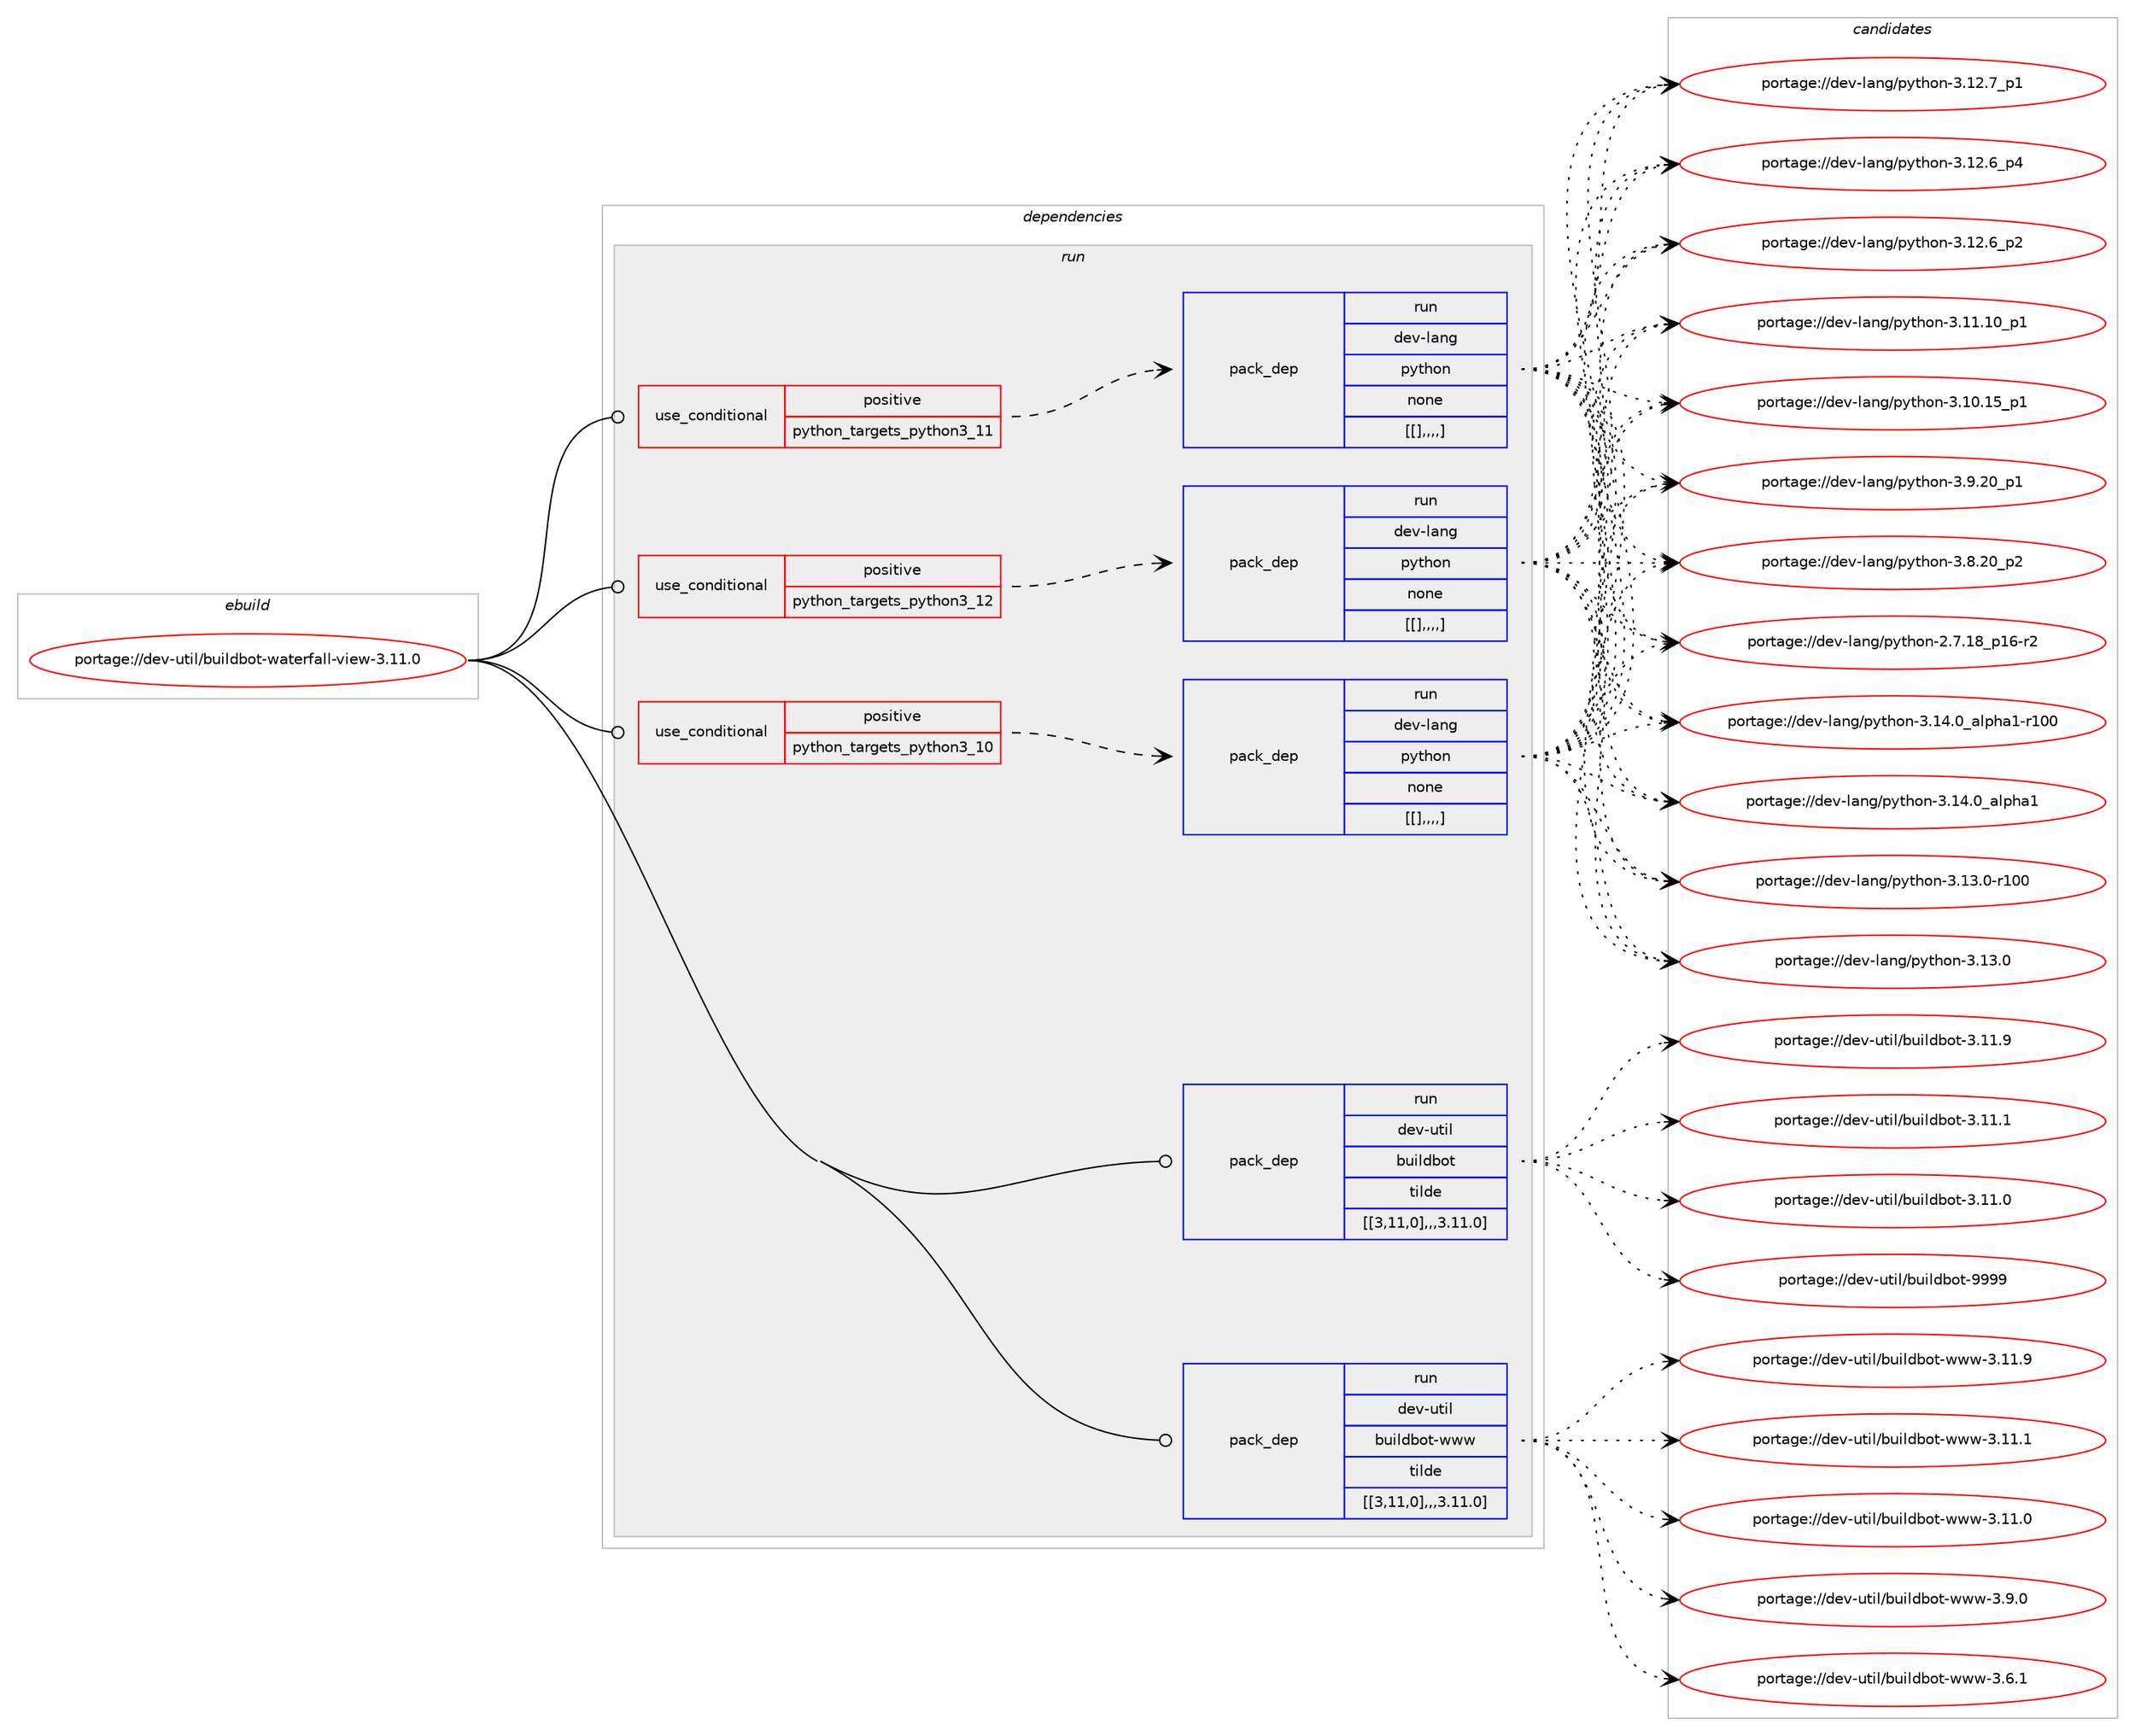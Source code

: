 digraph prolog {

# *************
# Graph options
# *************

newrank=true;
concentrate=true;
compound=true;
graph [rankdir=LR,fontname=Helvetica,fontsize=10,ranksep=1.5];#, ranksep=2.5, nodesep=0.2];
edge  [arrowhead=vee];
node  [fontname=Helvetica,fontsize=10];

# **********
# The ebuild
# **********

subgraph cluster_leftcol {
color=gray;
label=<<i>ebuild</i>>;
id [label="portage://dev-util/buildbot-waterfall-view-3.11.0", color=red, width=4, href="../dev-util/buildbot-waterfall-view-3.11.0.svg"];
}

# ****************
# The dependencies
# ****************

subgraph cluster_midcol {
color=gray;
label=<<i>dependencies</i>>;
subgraph cluster_compile {
fillcolor="#eeeeee";
style=filled;
label=<<i>compile</i>>;
}
subgraph cluster_compileandrun {
fillcolor="#eeeeee";
style=filled;
label=<<i>compile and run</i>>;
}
subgraph cluster_run {
fillcolor="#eeeeee";
style=filled;
label=<<i>run</i>>;
subgraph cond64272 {
dependency223837 [label=<<TABLE BORDER="0" CELLBORDER="1" CELLSPACING="0" CELLPADDING="4"><TR><TD ROWSPAN="3" CELLPADDING="10">use_conditional</TD></TR><TR><TD>positive</TD></TR><TR><TD>python_targets_python3_10</TD></TR></TABLE>>, shape=none, color=red];
subgraph pack158057 {
dependency223844 [label=<<TABLE BORDER="0" CELLBORDER="1" CELLSPACING="0" CELLPADDING="4" WIDTH="220"><TR><TD ROWSPAN="6" CELLPADDING="30">pack_dep</TD></TR><TR><TD WIDTH="110">run</TD></TR><TR><TD>dev-lang</TD></TR><TR><TD>python</TD></TR><TR><TD>none</TD></TR><TR><TD>[[],,,,]</TD></TR></TABLE>>, shape=none, color=blue];
}
dependency223837:e -> dependency223844:w [weight=20,style="dashed",arrowhead="vee"];
}
id:e -> dependency223837:w [weight=20,style="solid",arrowhead="odot"];
subgraph cond64277 {
dependency223851 [label=<<TABLE BORDER="0" CELLBORDER="1" CELLSPACING="0" CELLPADDING="4"><TR><TD ROWSPAN="3" CELLPADDING="10">use_conditional</TD></TR><TR><TD>positive</TD></TR><TR><TD>python_targets_python3_11</TD></TR></TABLE>>, shape=none, color=red];
subgraph pack158062 {
dependency223852 [label=<<TABLE BORDER="0" CELLBORDER="1" CELLSPACING="0" CELLPADDING="4" WIDTH="220"><TR><TD ROWSPAN="6" CELLPADDING="30">pack_dep</TD></TR><TR><TD WIDTH="110">run</TD></TR><TR><TD>dev-lang</TD></TR><TR><TD>python</TD></TR><TR><TD>none</TD></TR><TR><TD>[[],,,,]</TD></TR></TABLE>>, shape=none, color=blue];
}
dependency223851:e -> dependency223852:w [weight=20,style="dashed",arrowhead="vee"];
}
id:e -> dependency223851:w [weight=20,style="solid",arrowhead="odot"];
subgraph cond64280 {
dependency223857 [label=<<TABLE BORDER="0" CELLBORDER="1" CELLSPACING="0" CELLPADDING="4"><TR><TD ROWSPAN="3" CELLPADDING="10">use_conditional</TD></TR><TR><TD>positive</TD></TR><TR><TD>python_targets_python3_12</TD></TR></TABLE>>, shape=none, color=red];
subgraph pack158067 {
dependency223860 [label=<<TABLE BORDER="0" CELLBORDER="1" CELLSPACING="0" CELLPADDING="4" WIDTH="220"><TR><TD ROWSPAN="6" CELLPADDING="30">pack_dep</TD></TR><TR><TD WIDTH="110">run</TD></TR><TR><TD>dev-lang</TD></TR><TR><TD>python</TD></TR><TR><TD>none</TD></TR><TR><TD>[[],,,,]</TD></TR></TABLE>>, shape=none, color=blue];
}
dependency223857:e -> dependency223860:w [weight=20,style="dashed",arrowhead="vee"];
}
id:e -> dependency223857:w [weight=20,style="solid",arrowhead="odot"];
subgraph pack158071 {
dependency223865 [label=<<TABLE BORDER="0" CELLBORDER="1" CELLSPACING="0" CELLPADDING="4" WIDTH="220"><TR><TD ROWSPAN="6" CELLPADDING="30">pack_dep</TD></TR><TR><TD WIDTH="110">run</TD></TR><TR><TD>dev-util</TD></TR><TR><TD>buildbot</TD></TR><TR><TD>tilde</TD></TR><TR><TD>[[3,11,0],,,3.11.0]</TD></TR></TABLE>>, shape=none, color=blue];
}
id:e -> dependency223865:w [weight=20,style="solid",arrowhead="odot"];
subgraph pack158076 {
dependency223870 [label=<<TABLE BORDER="0" CELLBORDER="1" CELLSPACING="0" CELLPADDING="4" WIDTH="220"><TR><TD ROWSPAN="6" CELLPADDING="30">pack_dep</TD></TR><TR><TD WIDTH="110">run</TD></TR><TR><TD>dev-util</TD></TR><TR><TD>buildbot-www</TD></TR><TR><TD>tilde</TD></TR><TR><TD>[[3,11,0],,,3.11.0]</TD></TR></TABLE>>, shape=none, color=blue];
}
id:e -> dependency223870:w [weight=20,style="solid",arrowhead="odot"];
}
}

# **************
# The candidates
# **************

subgraph cluster_choices {
rank=same;
color=gray;
label=<<i>candidates</i>>;

subgraph choice157960 {
color=black;
nodesep=1;
choice100101118451089711010347112121116104111110455146495246489597108112104974945114494848 [label="portage://dev-lang/python-3.14.0_alpha1-r100", color=red, width=4,href="../dev-lang/python-3.14.0_alpha1-r100.svg"];
choice1001011184510897110103471121211161041111104551464952464895971081121049749 [label="portage://dev-lang/python-3.14.0_alpha1", color=red, width=4,href="../dev-lang/python-3.14.0_alpha1.svg"];
choice1001011184510897110103471121211161041111104551464951464845114494848 [label="portage://dev-lang/python-3.13.0-r100", color=red, width=4,href="../dev-lang/python-3.13.0-r100.svg"];
choice10010111845108971101034711212111610411111045514649514648 [label="portage://dev-lang/python-3.13.0", color=red, width=4,href="../dev-lang/python-3.13.0.svg"];
choice100101118451089711010347112121116104111110455146495046559511249 [label="portage://dev-lang/python-3.12.7_p1", color=red, width=4,href="../dev-lang/python-3.12.7_p1.svg"];
choice100101118451089711010347112121116104111110455146495046549511252 [label="portage://dev-lang/python-3.12.6_p4", color=red, width=4,href="../dev-lang/python-3.12.6_p4.svg"];
choice100101118451089711010347112121116104111110455146495046549511250 [label="portage://dev-lang/python-3.12.6_p2", color=red, width=4,href="../dev-lang/python-3.12.6_p2.svg"];
choice10010111845108971101034711212111610411111045514649494649489511249 [label="portage://dev-lang/python-3.11.10_p1", color=red, width=4,href="../dev-lang/python-3.11.10_p1.svg"];
choice10010111845108971101034711212111610411111045514649484649539511249 [label="portage://dev-lang/python-3.10.15_p1", color=red, width=4,href="../dev-lang/python-3.10.15_p1.svg"];
choice100101118451089711010347112121116104111110455146574650489511249 [label="portage://dev-lang/python-3.9.20_p1", color=red, width=4,href="../dev-lang/python-3.9.20_p1.svg"];
choice100101118451089711010347112121116104111110455146564650489511250 [label="portage://dev-lang/python-3.8.20_p2", color=red, width=4,href="../dev-lang/python-3.8.20_p2.svg"];
choice100101118451089711010347112121116104111110455046554649569511249544511450 [label="portage://dev-lang/python-2.7.18_p16-r2", color=red, width=4,href="../dev-lang/python-2.7.18_p16-r2.svg"];
dependency223844:e -> choice100101118451089711010347112121116104111110455146495246489597108112104974945114494848:w [style=dotted,weight="100"];
dependency223844:e -> choice1001011184510897110103471121211161041111104551464952464895971081121049749:w [style=dotted,weight="100"];
dependency223844:e -> choice1001011184510897110103471121211161041111104551464951464845114494848:w [style=dotted,weight="100"];
dependency223844:e -> choice10010111845108971101034711212111610411111045514649514648:w [style=dotted,weight="100"];
dependency223844:e -> choice100101118451089711010347112121116104111110455146495046559511249:w [style=dotted,weight="100"];
dependency223844:e -> choice100101118451089711010347112121116104111110455146495046549511252:w [style=dotted,weight="100"];
dependency223844:e -> choice100101118451089711010347112121116104111110455146495046549511250:w [style=dotted,weight="100"];
dependency223844:e -> choice10010111845108971101034711212111610411111045514649494649489511249:w [style=dotted,weight="100"];
dependency223844:e -> choice10010111845108971101034711212111610411111045514649484649539511249:w [style=dotted,weight="100"];
dependency223844:e -> choice100101118451089711010347112121116104111110455146574650489511249:w [style=dotted,weight="100"];
dependency223844:e -> choice100101118451089711010347112121116104111110455146564650489511250:w [style=dotted,weight="100"];
dependency223844:e -> choice100101118451089711010347112121116104111110455046554649569511249544511450:w [style=dotted,weight="100"];
}
subgraph choice157974 {
color=black;
nodesep=1;
choice100101118451089711010347112121116104111110455146495246489597108112104974945114494848 [label="portage://dev-lang/python-3.14.0_alpha1-r100", color=red, width=4,href="../dev-lang/python-3.14.0_alpha1-r100.svg"];
choice1001011184510897110103471121211161041111104551464952464895971081121049749 [label="portage://dev-lang/python-3.14.0_alpha1", color=red, width=4,href="../dev-lang/python-3.14.0_alpha1.svg"];
choice1001011184510897110103471121211161041111104551464951464845114494848 [label="portage://dev-lang/python-3.13.0-r100", color=red, width=4,href="../dev-lang/python-3.13.0-r100.svg"];
choice10010111845108971101034711212111610411111045514649514648 [label="portage://dev-lang/python-3.13.0", color=red, width=4,href="../dev-lang/python-3.13.0.svg"];
choice100101118451089711010347112121116104111110455146495046559511249 [label="portage://dev-lang/python-3.12.7_p1", color=red, width=4,href="../dev-lang/python-3.12.7_p1.svg"];
choice100101118451089711010347112121116104111110455146495046549511252 [label="portage://dev-lang/python-3.12.6_p4", color=red, width=4,href="../dev-lang/python-3.12.6_p4.svg"];
choice100101118451089711010347112121116104111110455146495046549511250 [label="portage://dev-lang/python-3.12.6_p2", color=red, width=4,href="../dev-lang/python-3.12.6_p2.svg"];
choice10010111845108971101034711212111610411111045514649494649489511249 [label="portage://dev-lang/python-3.11.10_p1", color=red, width=4,href="../dev-lang/python-3.11.10_p1.svg"];
choice10010111845108971101034711212111610411111045514649484649539511249 [label="portage://dev-lang/python-3.10.15_p1", color=red, width=4,href="../dev-lang/python-3.10.15_p1.svg"];
choice100101118451089711010347112121116104111110455146574650489511249 [label="portage://dev-lang/python-3.9.20_p1", color=red, width=4,href="../dev-lang/python-3.9.20_p1.svg"];
choice100101118451089711010347112121116104111110455146564650489511250 [label="portage://dev-lang/python-3.8.20_p2", color=red, width=4,href="../dev-lang/python-3.8.20_p2.svg"];
choice100101118451089711010347112121116104111110455046554649569511249544511450 [label="portage://dev-lang/python-2.7.18_p16-r2", color=red, width=4,href="../dev-lang/python-2.7.18_p16-r2.svg"];
dependency223852:e -> choice100101118451089711010347112121116104111110455146495246489597108112104974945114494848:w [style=dotted,weight="100"];
dependency223852:e -> choice1001011184510897110103471121211161041111104551464952464895971081121049749:w [style=dotted,weight="100"];
dependency223852:e -> choice1001011184510897110103471121211161041111104551464951464845114494848:w [style=dotted,weight="100"];
dependency223852:e -> choice10010111845108971101034711212111610411111045514649514648:w [style=dotted,weight="100"];
dependency223852:e -> choice100101118451089711010347112121116104111110455146495046559511249:w [style=dotted,weight="100"];
dependency223852:e -> choice100101118451089711010347112121116104111110455146495046549511252:w [style=dotted,weight="100"];
dependency223852:e -> choice100101118451089711010347112121116104111110455146495046549511250:w [style=dotted,weight="100"];
dependency223852:e -> choice10010111845108971101034711212111610411111045514649494649489511249:w [style=dotted,weight="100"];
dependency223852:e -> choice10010111845108971101034711212111610411111045514649484649539511249:w [style=dotted,weight="100"];
dependency223852:e -> choice100101118451089711010347112121116104111110455146574650489511249:w [style=dotted,weight="100"];
dependency223852:e -> choice100101118451089711010347112121116104111110455146564650489511250:w [style=dotted,weight="100"];
dependency223852:e -> choice100101118451089711010347112121116104111110455046554649569511249544511450:w [style=dotted,weight="100"];
}
subgraph choice157991 {
color=black;
nodesep=1;
choice100101118451089711010347112121116104111110455146495246489597108112104974945114494848 [label="portage://dev-lang/python-3.14.0_alpha1-r100", color=red, width=4,href="../dev-lang/python-3.14.0_alpha1-r100.svg"];
choice1001011184510897110103471121211161041111104551464952464895971081121049749 [label="portage://dev-lang/python-3.14.0_alpha1", color=red, width=4,href="../dev-lang/python-3.14.0_alpha1.svg"];
choice1001011184510897110103471121211161041111104551464951464845114494848 [label="portage://dev-lang/python-3.13.0-r100", color=red, width=4,href="../dev-lang/python-3.13.0-r100.svg"];
choice10010111845108971101034711212111610411111045514649514648 [label="portage://dev-lang/python-3.13.0", color=red, width=4,href="../dev-lang/python-3.13.0.svg"];
choice100101118451089711010347112121116104111110455146495046559511249 [label="portage://dev-lang/python-3.12.7_p1", color=red, width=4,href="../dev-lang/python-3.12.7_p1.svg"];
choice100101118451089711010347112121116104111110455146495046549511252 [label="portage://dev-lang/python-3.12.6_p4", color=red, width=4,href="../dev-lang/python-3.12.6_p4.svg"];
choice100101118451089711010347112121116104111110455146495046549511250 [label="portage://dev-lang/python-3.12.6_p2", color=red, width=4,href="../dev-lang/python-3.12.6_p2.svg"];
choice10010111845108971101034711212111610411111045514649494649489511249 [label="portage://dev-lang/python-3.11.10_p1", color=red, width=4,href="../dev-lang/python-3.11.10_p1.svg"];
choice10010111845108971101034711212111610411111045514649484649539511249 [label="portage://dev-lang/python-3.10.15_p1", color=red, width=4,href="../dev-lang/python-3.10.15_p1.svg"];
choice100101118451089711010347112121116104111110455146574650489511249 [label="portage://dev-lang/python-3.9.20_p1", color=red, width=4,href="../dev-lang/python-3.9.20_p1.svg"];
choice100101118451089711010347112121116104111110455146564650489511250 [label="portage://dev-lang/python-3.8.20_p2", color=red, width=4,href="../dev-lang/python-3.8.20_p2.svg"];
choice100101118451089711010347112121116104111110455046554649569511249544511450 [label="portage://dev-lang/python-2.7.18_p16-r2", color=red, width=4,href="../dev-lang/python-2.7.18_p16-r2.svg"];
dependency223860:e -> choice100101118451089711010347112121116104111110455146495246489597108112104974945114494848:w [style=dotted,weight="100"];
dependency223860:e -> choice1001011184510897110103471121211161041111104551464952464895971081121049749:w [style=dotted,weight="100"];
dependency223860:e -> choice1001011184510897110103471121211161041111104551464951464845114494848:w [style=dotted,weight="100"];
dependency223860:e -> choice10010111845108971101034711212111610411111045514649514648:w [style=dotted,weight="100"];
dependency223860:e -> choice100101118451089711010347112121116104111110455146495046559511249:w [style=dotted,weight="100"];
dependency223860:e -> choice100101118451089711010347112121116104111110455146495046549511252:w [style=dotted,weight="100"];
dependency223860:e -> choice100101118451089711010347112121116104111110455146495046549511250:w [style=dotted,weight="100"];
dependency223860:e -> choice10010111845108971101034711212111610411111045514649494649489511249:w [style=dotted,weight="100"];
dependency223860:e -> choice10010111845108971101034711212111610411111045514649484649539511249:w [style=dotted,weight="100"];
dependency223860:e -> choice100101118451089711010347112121116104111110455146574650489511249:w [style=dotted,weight="100"];
dependency223860:e -> choice100101118451089711010347112121116104111110455146564650489511250:w [style=dotted,weight="100"];
dependency223860:e -> choice100101118451089711010347112121116104111110455046554649569511249544511450:w [style=dotted,weight="100"];
}
subgraph choice158008 {
color=black;
nodesep=1;
choice100101118451171161051084798117105108100981111164557575757 [label="portage://dev-util/buildbot-9999", color=red, width=4,href="../dev-util/buildbot-9999.svg"];
choice1001011184511711610510847981171051081009811111645514649494657 [label="portage://dev-util/buildbot-3.11.9", color=red, width=4,href="../dev-util/buildbot-3.11.9.svg"];
choice1001011184511711610510847981171051081009811111645514649494649 [label="portage://dev-util/buildbot-3.11.1", color=red, width=4,href="../dev-util/buildbot-3.11.1.svg"];
choice1001011184511711610510847981171051081009811111645514649494648 [label="portage://dev-util/buildbot-3.11.0", color=red, width=4,href="../dev-util/buildbot-3.11.0.svg"];
dependency223865:e -> choice100101118451171161051084798117105108100981111164557575757:w [style=dotted,weight="100"];
dependency223865:e -> choice1001011184511711610510847981171051081009811111645514649494657:w [style=dotted,weight="100"];
dependency223865:e -> choice1001011184511711610510847981171051081009811111645514649494649:w [style=dotted,weight="100"];
dependency223865:e -> choice1001011184511711610510847981171051081009811111645514649494648:w [style=dotted,weight="100"];
}
subgraph choice158016 {
color=black;
nodesep=1;
choice100101118451171161051084798117105108100981111164511911911945514649494657 [label="portage://dev-util/buildbot-www-3.11.9", color=red, width=4,href="../dev-util/buildbot-www-3.11.9.svg"];
choice100101118451171161051084798117105108100981111164511911911945514649494649 [label="portage://dev-util/buildbot-www-3.11.1", color=red, width=4,href="../dev-util/buildbot-www-3.11.1.svg"];
choice100101118451171161051084798117105108100981111164511911911945514649494648 [label="portage://dev-util/buildbot-www-3.11.0", color=red, width=4,href="../dev-util/buildbot-www-3.11.0.svg"];
choice1001011184511711610510847981171051081009811111645119119119455146574648 [label="portage://dev-util/buildbot-www-3.9.0", color=red, width=4,href="../dev-util/buildbot-www-3.9.0.svg"];
choice1001011184511711610510847981171051081009811111645119119119455146544649 [label="portage://dev-util/buildbot-www-3.6.1", color=red, width=4,href="../dev-util/buildbot-www-3.6.1.svg"];
dependency223870:e -> choice100101118451171161051084798117105108100981111164511911911945514649494657:w [style=dotted,weight="100"];
dependency223870:e -> choice100101118451171161051084798117105108100981111164511911911945514649494649:w [style=dotted,weight="100"];
dependency223870:e -> choice100101118451171161051084798117105108100981111164511911911945514649494648:w [style=dotted,weight="100"];
dependency223870:e -> choice1001011184511711610510847981171051081009811111645119119119455146574648:w [style=dotted,weight="100"];
dependency223870:e -> choice1001011184511711610510847981171051081009811111645119119119455146544649:w [style=dotted,weight="100"];
}
}

}
